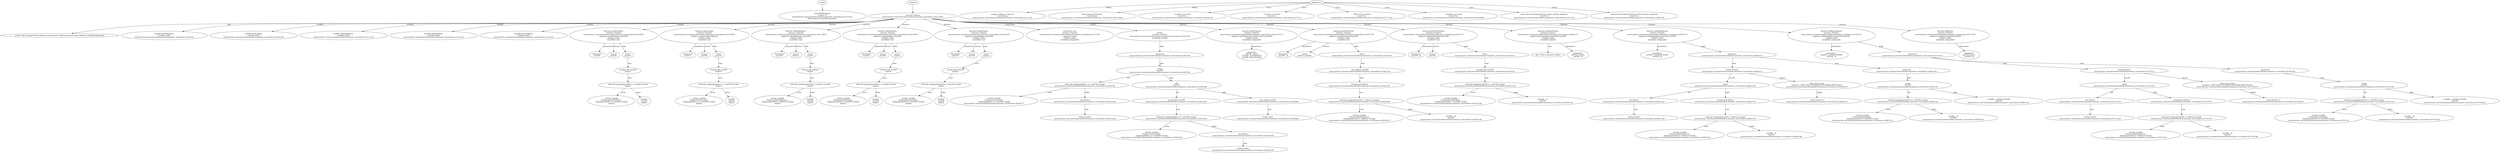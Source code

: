 strict digraph "tests/contract_testcases/substrate/doccomments_everywhere.sol" {
	MintProperty [label="name:MintProperty\ncontract: 0\ntests/contract_testcases/substrate/doccomments_everywhere.sol:15:9-21\nfield name:id ty:uint256 indexed:no"]
	contract [label="contract Property\ntests/contract_testcases/substrate/doccomments_everywhere.sol:5:1-99:2"]
	tags [label="author: Max Campbell (https://github.com/maxall41), RafaCypherpunk (https://github.com/RafaCypherpunk)"]
	var [label="variable pricePerShare_\nvisibility public\ntests/contract_testcases/substrate/doccomments_everywhere.sol:9:3-52"]
	var_6 [label="variable valueLocked_\nvisibility public\ntests/contract_testcases/substrate/doccomments_everywhere.sol:10:3-50"]
	var_7 [label="variable tokenDeployers_\nvisibility public\ntests/contract_testcases/substrate/doccomments_everywhere.sol:11:3-53"]
	var_8 [label="variable sellingTokens_\nvisibility public\ntests/contract_testcases/substrate/doccomments_everywhere.sol:12:3-52"]
	var_9 [label="variable buyingTokens_\nvisibility public\ntests/contract_testcases/substrate/doccomments_everywhere.sol:13:3-51"]
	pricePerShare_ [label="function pricePerShare_\ncontract: Property\ntests/contract_testcases/substrate/doccomments_everywhere.sol:9:38-52\nsignature pricePerShare_(uint256)\nvisibility public\nmutability view"]
	parameters [label="parameters\nuint256 "]
	returns [label="returns\nuint256 "]
	return [label="return\nimplicit"]
	storage_load [label="storage load uint256\nimplicit"]
	subscript [label="subscript mapping(uint256 => uint256) storage\nimplicit"]
	storage_var [label="storage variable\nProperty.pricePerShare_\nmapping(uint256 => uint256) storage\nimplicit"]
	variable [label="variable: \nuint256\nimplicit"]
	valueLocked_ [label="function valueLocked_\ncontract: Property\ntests/contract_testcases/substrate/doccomments_everywhere.sol:10:38-50\nsignature valueLocked_(address)\nvisibility public\nmutability view"]
	parameters_19 [label="parameters\naddress "]
	returns_20 [label="returns\nuint256 "]
	return_21 [label="return\nimplicit"]
	storage_load_22 [label="storage load uint256\nimplicit"]
	subscript_23 [label="subscript mapping(address => uint256) storage\nimplicit"]
	storage_var_24 [label="storage variable\nProperty.valueLocked_\nmapping(address => uint256) storage\nimplicit"]
	variable_25 [label="variable: \naddress\nimplicit"]
	tokenDeployers_ [label="function tokenDeployers_\ncontract: Property\ntests/contract_testcases/substrate/doccomments_everywhere.sol:11:38-53\nsignature tokenDeployers_(uint256)\nvisibility public\nmutability view"]
	parameters_27 [label="parameters\nuint256 "]
	returns_28 [label="returns\naddress "]
	return_29 [label="return\nimplicit"]
	storage_load_30 [label="storage load address\nimplicit"]
	subscript_31 [label="subscript mapping(uint256 => address) storage\nimplicit"]
	storage_var_32 [label="storage variable\nProperty.tokenDeployers_\nmapping(uint256 => address) storage\nimplicit"]
	variable_33 [label="variable: \nuint256\nimplicit"]
	sellingTokens_ [label="function sellingTokens_\ncontract: Property\ntests/contract_testcases/substrate/doccomments_everywhere.sol:12:38-52\nsignature sellingTokens_(uint256)\nvisibility public\nmutability view"]
	parameters_35 [label="parameters\nuint256 "]
	returns_36 [label="returns\nuint256 "]
	return_37 [label="return\nimplicit"]
	storage_load_38 [label="storage load uint256\nimplicit"]
	subscript_39 [label="subscript mapping(uint256 => uint256) storage\nimplicit"]
	storage_var_40 [label="storage variable\nProperty.sellingTokens_\nmapping(uint256 => uint256) storage\nimplicit"]
	variable_41 [label="variable: \nuint256\nimplicit"]
	buyingTokens_ [label="function buyingTokens_\ncontract: Property\ntests/contract_testcases/substrate/doccomments_everywhere.sol:13:38-51\nsignature buyingTokens_(uint256)\nvisibility public\nmutability view"]
	parameters_43 [label="parameters\nuint256 "]
	returns_44 [label="returns\nuint256 "]
	return_45 [label="return\nimplicit"]
	storage_load_46 [label="storage load uint256\nimplicit"]
	subscript_47 [label="subscript mapping(uint256 => uint256) storage\nimplicit"]
	storage_var_48 [label="storage variable\nProperty.buyingTokens_\nmapping(uint256 => uint256) storage\nimplicit"]
	variable_49 [label="variable: \nuint256\nimplicit"]
	new [label="constructor new\ncontract: Property\ntests/contract_testcases/substrate/doccomments_everywhere.sol:17:3-76\nsignature new()\nvisibility public\nmutability nonpayable"]
	node_51 [label="receive \ncontract: Property\ntests/contract_testcases/substrate/doccomments_everywhere.sol:19:3-29\nmutability payable"]
	expr [label="expression\ntests/contract_testcases/substrate/doccomments_everywhere.sol:20:5-68"]
	assign [label="assign\nuint256\ntests/contract_testcases/substrate/doccomments_everywhere.sol:20:5-68"]
	subscript_54 [label="subscript mapping(address => uint256) storage\ntests/contract_testcases/substrate/doccomments_everywhere.sol:20:5-29"]
	storage_var_55 [label="storage variable\nProperty.valueLocked_\nmapping(address => uint256) storage\ntests/contract_testcases/substrate/doccomments_everywhere.sol:20:5-17"]
	cast [label="cast address\ntests/contract_testcases/substrate/doccomments_everywhere.sol:20:18-28"]
	builtins [label="builtin Sender\ntests/contract_testcases/substrate/doccomments_everywhere.sol:20:18-28"]
	add [label="add\nuint256\ntests/contract_testcases/substrate/doccomments_everywhere.sol:20:32-68"]
	storage_load_59 [label="storage load uint256\ntests/contract_testcases/substrate/doccomments_everywhere.sol:20:32-56"]
	subscript_60 [label="subscript mapping(address => uint256) storage\ntests/contract_testcases/substrate/doccomments_everywhere.sol:20:32-56"]
	storage_var_61 [label="storage variable\nProperty.valueLocked_\nmapping(address => uint256) storage\ntests/contract_testcases/substrate/doccomments_everywhere.sol:20:32-44"]
	cast_62 [label="cast address\ntests/contract_testcases/substrate/doccomments_everywhere.sol:20:45-55"]
	builtins_63 [label="builtin Sender\ntests/contract_testcases/substrate/doccomments_everywhere.sol:20:45-55"]
	sign_ext [label="sign extend uint256\ntests/contract_testcases/substrate/doccomments_everywhere.sol:20:59-68"]
	builtins_65 [label="builtin Value\ntests/contract_testcases/substrate/doccomments_everywhere.sol:20:59-68"]
	mintProperty [label="function mintProperty\ncontract: Property\ntests/contract_testcases/substrate/doccomments_everywhere.sol:23:3-27:11\nsignature mintProperty(uint256,uint256,uint256)\nvisibility public\nmutability nonpayable"]
	parameters_67 [label="parameters\nuint256 _shares\nuint256 _pricePerShare\nuint256 _sharesForSale"]
	getTokenOwner [label="function getTokenOwner\ncontract: Property\ntests/contract_testcases/substrate/doccomments_everywhere.sol:37:3-76\nsignature getTokenOwner(uint256)\nvisibility public\nmutability view"]
	parameters_69 [label="parameters\nuint256 _id"]
	returns_70 [label="returns\naddress payable "]
	return_71 [label="return\ntests/contract_testcases/substrate/doccomments_everywhere.sol:38:5-41"]
	cast_72 [label="cast address payable\ntests/contract_testcases/substrate/doccomments_everywhere.sol:38:12-41"]
	storage_load_73 [label="storage load address\ntests/contract_testcases/substrate/doccomments_everywhere.sol:38:12-41"]
	subscript_74 [label="subscript mapping(uint256 => address) storage\ntests/contract_testcases/substrate/doccomments_everywhere.sol:38:20-40"]
	storage_var_75 [label="storage variable\nProperty.tokenDeployers_\nmapping(uint256 => address) storage\ntests/contract_testcases/substrate/doccomments_everywhere.sol:38:20-35"]
	variable_76 [label="variable: _id\nuint256\ntests/contract_testcases/substrate/doccomments_everywhere.sol:38:36-39"]
	getPricePerShare [label="function getPricePerShare\ncontract: Property\ntests/contract_testcases/substrate/doccomments_everywhere.sol:41:3-71\nsignature getPricePerShare(uint256)\nvisibility public\nmutability view"]
	parameters_78 [label="parameters\nuint256 _id"]
	returns_79 [label="returns\nuint256 "]
	return_80 [label="return\ntests/contract_testcases/substrate/doccomments_everywhere.sol:42:5-31"]
	storage_load_81 [label="storage load uint256\ntests/contract_testcases/substrate/doccomments_everywhere.sol:42:5-31"]
	subscript_82 [label="subscript mapping(uint256 => uint256) storage\ntests/contract_testcases/substrate/doccomments_everywhere.sol:42:12-31"]
	storage_var_83 [label="storage variable\nProperty.pricePerShare_\nmapping(uint256 => uint256) storage\ntests/contract_testcases/substrate/doccomments_everywhere.sol:42:12-26"]
	variable_84 [label="variable: _id\nuint256\ntests/contract_testcases/substrate/doccomments_everywhere.sol:42:27-30"]
	purchaseShares [label="function purchaseShares\ncontract: Property\ntests/contract_testcases/substrate/doccomments_everywhere.sol:46:3-71\nsignature purchaseShares(uint256,uint256)\nvisibility public\nmutability payable"]
	tags_86 [label="dev: Used to purchase shares"]
	parameters_87 [label="parameters\nuint256 _shares\nuint256 _id"]
	setSellingShares [label="function setSellingShares\ncontract: Property\ntests/contract_testcases/substrate/doccomments_everywhere.sol:67:3-74\nsignature setSellingShares(uint256,uint256)\nvisibility public\nmutability nonpayable"]
	parameters_89 [label="parameters\nuint256 _newSharesToSell\nuint256 _id"]
	expr_90 [label="expression\ntests/contract_testcases/substrate/doccomments_everywhere.sol:68:5-73"]
	builtins_91 [label="builtin Require\ntests/contract_testcases/substrate/doccomments_everywhere.sol:68:5-12"]
	equal [label="equal\ntests/contract_testcases/substrate/doccomments_everywhere.sol:68:13-47"]
	cast_93 [label="cast address\ntests/contract_testcases/substrate/doccomments_everywhere.sol:68:13-23"]
	builtins_94 [label="builtin Sender\ntests/contract_testcases/substrate/doccomments_everywhere.sol:68:13-23"]
	storage_load_95 [label="storage load address\ntests/contract_testcases/substrate/doccomments_everywhere.sol:68:27-47"]
	subscript_96 [label="subscript mapping(uint256 => address) storage\ntests/contract_testcases/substrate/doccomments_everywhere.sol:68:27-47"]
	storage_var_97 [label="storage variable\nProperty.tokenDeployers_\nmapping(uint256 => address) storage\ntests/contract_testcases/substrate/doccomments_everywhere.sol:68:27-42"]
	variable_98 [label="variable: _id\nuint256\ntests/contract_testcases/substrate/doccomments_everywhere.sol:68:43-46"]
	alloc_array [label="alloc array string\ninitializer: 596f7520617265206e6f7420746865206f776e6572\ntests/contract_testcases/substrate/doccomments_everywhere.sol:68:49-72"]
	number_literal [label="uint32 literal: 21\ntests/contract_testcases/substrate/doccomments_everywhere.sol:68:49-72"]
	expr_101 [label="expression\ntests/contract_testcases/substrate/doccomments_everywhere.sol:69:5-43"]
	assign_102 [label="assign\nuint256\ntests/contract_testcases/substrate/doccomments_everywhere.sol:69:5-43"]
	subscript_103 [label="subscript mapping(uint256 => uint256) storage\ntests/contract_testcases/substrate/doccomments_everywhere.sol:69:5-24"]
	storage_var_104 [label="storage variable\nProperty.sellingTokens_\nmapping(uint256 => uint256) storage\ntests/contract_testcases/substrate/doccomments_everywhere.sol:69:5-19"]
	variable_105 [label="variable: _id\nuint256\ntests/contract_testcases/substrate/doccomments_everywhere.sol:69:20-23"]
	variable_106 [label="variable: _newSharesToSell\nuint256\ntests/contract_testcases/substrate/doccomments_everywhere.sol:69:27-43"]
	setBuyingShares [label="function setBuyingShares\ncontract: Property\ntests/contract_testcases/substrate/doccomments_everywhere.sol:72:3-73\nsignature setBuyingShares(uint256,uint256)\nvisibility public\nmutability nonpayable"]
	parameters_108 [label="parameters\nuint256 _newSharesToSell\nuint256 _id"]
	expr_109 [label="expression\ntests/contract_testcases/substrate/doccomments_everywhere.sol:73:5-73"]
	builtins_110 [label="builtin Require\ntests/contract_testcases/substrate/doccomments_everywhere.sol:73:5-12"]
	equal_111 [label="equal\ntests/contract_testcases/substrate/doccomments_everywhere.sol:73:13-47"]
	cast_112 [label="cast address\ntests/contract_testcases/substrate/doccomments_everywhere.sol:73:13-23"]
	builtins_113 [label="builtin Sender\ntests/contract_testcases/substrate/doccomments_everywhere.sol:73:13-23"]
	storage_load_114 [label="storage load address\ntests/contract_testcases/substrate/doccomments_everywhere.sol:73:27-47"]
	subscript_115 [label="subscript mapping(uint256 => address) storage\ntests/contract_testcases/substrate/doccomments_everywhere.sol:73:27-47"]
	storage_var_116 [label="storage variable\nProperty.tokenDeployers_\nmapping(uint256 => address) storage\ntests/contract_testcases/substrate/doccomments_everywhere.sol:73:27-42"]
	variable_117 [label="variable: _id\nuint256\ntests/contract_testcases/substrate/doccomments_everywhere.sol:73:43-46"]
	alloc_array_118 [label="alloc array string\ninitializer: 596f7520617265206e6f7420746865206f776e6572\ntests/contract_testcases/substrate/doccomments_everywhere.sol:73:49-72"]
	number_literal_119 [label="uint32 literal: 21\ntests/contract_testcases/substrate/doccomments_everywhere.sol:73:49-72"]
	expr_120 [label="expression\ntests/contract_testcases/substrate/doccomments_everywhere.sol:74:5-42"]
	assign_121 [label="assign\nuint256\ntests/contract_testcases/substrate/doccomments_everywhere.sol:74:5-42"]
	subscript_122 [label="subscript mapping(uint256 => uint256) storage\ntests/contract_testcases/substrate/doccomments_everywhere.sol:74:5-23"]
	storage_var_123 [label="storage variable\nProperty.buyingTokens_\nmapping(uint256 => uint256) storage\ntests/contract_testcases/substrate/doccomments_everywhere.sol:74:5-18"]
	variable_124 [label="variable: _id\nuint256\ntests/contract_testcases/substrate/doccomments_everywhere.sol:74:19-22"]
	variable_125 [label="variable: _newSharesToSell\nuint256\ntests/contract_testcases/substrate/doccomments_everywhere.sol:74:26-42"]
	sellShares [label="function sellShares\ncontract: Property\ntests/contract_testcases/substrate/doccomments_everywhere.sol:77:3-59\nsignature sellShares(uint256,uint256)\nvisibility public\nmutability nonpayable"]
	parameters_127 [label="parameters\nuint256 shares_\nuint256 _id"]
	diagnostic [label="pragma 'solidity' is ignored\nlevel Debug\ntests/contract_testcases/substrate/doccomments_everywhere.sol:1:1-24"]
	diagnostic_130 [label="found contract 'Property'\nlevel Debug\ntests/contract_testcases/substrate/doccomments_everywhere.sol:5:1-99:2"]
	diagnostic_131 [label="'Counters' not found\nlevel Error\ntests/contract_testcases/substrate/doccomments_everywhere.sol:6:22-30"]
	diagnostic_132 [label="'Counters' not found\nlevel Error\ntests/contract_testcases/substrate/doccomments_everywhere.sol:7:3-11"]
	diagnostic_133 [label="'ERC1155' not found\nlevel Error\ntests/contract_testcases/substrate/doccomments_everywhere.sol:17:17-24"]
	diagnostic_134 [label="'_tokenIds' not found\nlevel Error\ntests/contract_testcases/substrate/doccomments_everywhere.sol:28:29-38"]
	diagnostic_135 [label="cannot find overloaded function which matches signature\nlevel Error\ntests/contract_testcases/substrate/doccomments_everywhere.sol:53:7-50"]
	diagnostic_136 [label="cannot find overloaded function which matches signature\nlevel Error\ntests/contract_testcases/substrate/doccomments_everywhere.sol:86:7-38"]
	events -> MintProperty
	contracts -> contract
	contract -> tags [label="tags"]
	contract -> var [label="variable"]
	contract -> var_6 [label="variable"]
	contract -> var_7 [label="variable"]
	contract -> var_8 [label="variable"]
	contract -> var_9 [label="variable"]
	contract -> pricePerShare_ [label="function"]
	pricePerShare_ -> parameters [label="parameters"]
	pricePerShare_ -> returns [label="returns"]
	pricePerShare_ -> return [label="body"]
	return -> storage_load [label="expr"]
	storage_load -> subscript [label="expr"]
	subscript -> storage_var [label="array"]
	subscript -> variable [label="index"]
	contract -> valueLocked_ [label="function"]
	valueLocked_ -> parameters_19 [label="parameters"]
	valueLocked_ -> returns_20 [label="returns"]
	valueLocked_ -> return_21 [label="body"]
	return_21 -> storage_load_22 [label="expr"]
	storage_load_22 -> subscript_23 [label="expr"]
	subscript_23 -> storage_var_24 [label="array"]
	subscript_23 -> variable_25 [label="index"]
	contract -> tokenDeployers_ [label="function"]
	tokenDeployers_ -> parameters_27 [label="parameters"]
	tokenDeployers_ -> returns_28 [label="returns"]
	tokenDeployers_ -> return_29 [label="body"]
	return_29 -> storage_load_30 [label="expr"]
	storage_load_30 -> subscript_31 [label="expr"]
	subscript_31 -> storage_var_32 [label="array"]
	subscript_31 -> variable_33 [label="index"]
	contract -> sellingTokens_ [label="function"]
	sellingTokens_ -> parameters_35 [label="parameters"]
	sellingTokens_ -> returns_36 [label="returns"]
	sellingTokens_ -> return_37 [label="body"]
	return_37 -> storage_load_38 [label="expr"]
	storage_load_38 -> subscript_39 [label="expr"]
	subscript_39 -> storage_var_40 [label="array"]
	subscript_39 -> variable_41 [label="index"]
	contract -> buyingTokens_ [label="function"]
	buyingTokens_ -> parameters_43 [label="parameters"]
	buyingTokens_ -> returns_44 [label="returns"]
	buyingTokens_ -> return_45 [label="body"]
	return_45 -> storage_load_46 [label="expr"]
	storage_load_46 -> subscript_47 [label="expr"]
	subscript_47 -> storage_var_48 [label="array"]
	subscript_47 -> variable_49 [label="index"]
	contract -> new [label="constructor"]
	contract -> node_51 [label="receive"]
	node_51 -> expr [label="body"]
	expr -> assign [label="expr"]
	assign -> subscript_54 [label="left"]
	subscript_54 -> storage_var_55 [label="array"]
	subscript_54 -> cast [label="index"]
	cast -> builtins [label="expr"]
	assign -> add [label="right"]
	add -> storage_load_59 [label="left"]
	storage_load_59 -> subscript_60 [label="expr"]
	subscript_60 -> storage_var_61 [label="array"]
	subscript_60 -> cast_62 [label="index"]
	cast_62 -> builtins_63 [label="expr"]
	add -> sign_ext [label="right"]
	sign_ext -> builtins_65 [label="expr"]
	contract -> mintProperty [label="function"]
	mintProperty -> parameters_67 [label="parameters"]
	contract -> getTokenOwner [label="function"]
	getTokenOwner -> parameters_69 [label="parameters"]
	getTokenOwner -> returns_70 [label="returns"]
	getTokenOwner -> return_71 [label="body"]
	return_71 -> cast_72 [label="expr"]
	cast_72 -> storage_load_73 [label="expr"]
	storage_load_73 -> subscript_74 [label="expr"]
	subscript_74 -> storage_var_75 [label="array"]
	subscript_74 -> variable_76 [label="index"]
	contract -> getPricePerShare [label="function"]
	getPricePerShare -> parameters_78 [label="parameters"]
	getPricePerShare -> returns_79 [label="returns"]
	getPricePerShare -> return_80 [label="body"]
	return_80 -> storage_load_81 [label="expr"]
	storage_load_81 -> subscript_82 [label="expr"]
	subscript_82 -> storage_var_83 [label="array"]
	subscript_82 -> variable_84 [label="index"]
	contract -> purchaseShares [label="function"]
	purchaseShares -> tags_86 [label="tags"]
	purchaseShares -> parameters_87 [label="parameters"]
	contract -> setSellingShares [label="function"]
	setSellingShares -> parameters_89 [label="parameters"]
	setSellingShares -> expr_90 [label="body"]
	expr_90 -> builtins_91 [label="expr"]
	builtins_91 -> equal [label="arg #0"]
	equal -> cast_93 [label="left"]
	cast_93 -> builtins_94 [label="expr"]
	equal -> storage_load_95 [label="right"]
	storage_load_95 -> subscript_96 [label="expr"]
	subscript_96 -> storage_var_97 [label="array"]
	subscript_96 -> variable_98 [label="index"]
	builtins_91 -> alloc_array [label="arg #1"]
	alloc_array -> number_literal [label="length"]
	expr_90 -> expr_101 [label="next"]
	expr_101 -> assign_102 [label="expr"]
	assign_102 -> subscript_103 [label="left"]
	subscript_103 -> storage_var_104 [label="array"]
	subscript_103 -> variable_105 [label="index"]
	assign_102 -> variable_106 [label="right"]
	contract -> setBuyingShares [label="function"]
	setBuyingShares -> parameters_108 [label="parameters"]
	setBuyingShares -> expr_109 [label="body"]
	expr_109 -> builtins_110 [label="expr"]
	builtins_110 -> equal_111 [label="arg #0"]
	equal_111 -> cast_112 [label="left"]
	cast_112 -> builtins_113 [label="expr"]
	equal_111 -> storage_load_114 [label="right"]
	storage_load_114 -> subscript_115 [label="expr"]
	subscript_115 -> storage_var_116 [label="array"]
	subscript_115 -> variable_117 [label="index"]
	builtins_110 -> alloc_array_118 [label="arg #1"]
	alloc_array_118 -> number_literal_119 [label="length"]
	expr_109 -> expr_120 [label="next"]
	expr_120 -> assign_121 [label="expr"]
	assign_121 -> subscript_122 [label="left"]
	subscript_122 -> storage_var_123 [label="array"]
	subscript_122 -> variable_124 [label="index"]
	assign_121 -> variable_125 [label="right"]
	contract -> sellShares [label="function"]
	sellShares -> parameters_127 [label="parameters"]
	diagnostics -> diagnostic [label="Debug"]
	diagnostics -> diagnostic_130 [label="Debug"]
	diagnostics -> diagnostic_131 [label="Error"]
	diagnostics -> diagnostic_132 [label="Error"]
	diagnostics -> diagnostic_133 [label="Error"]
	diagnostics -> diagnostic_134 [label="Error"]
	diagnostics -> diagnostic_135 [label="Error"]
	diagnostics -> diagnostic_136 [label="Error"]
}
